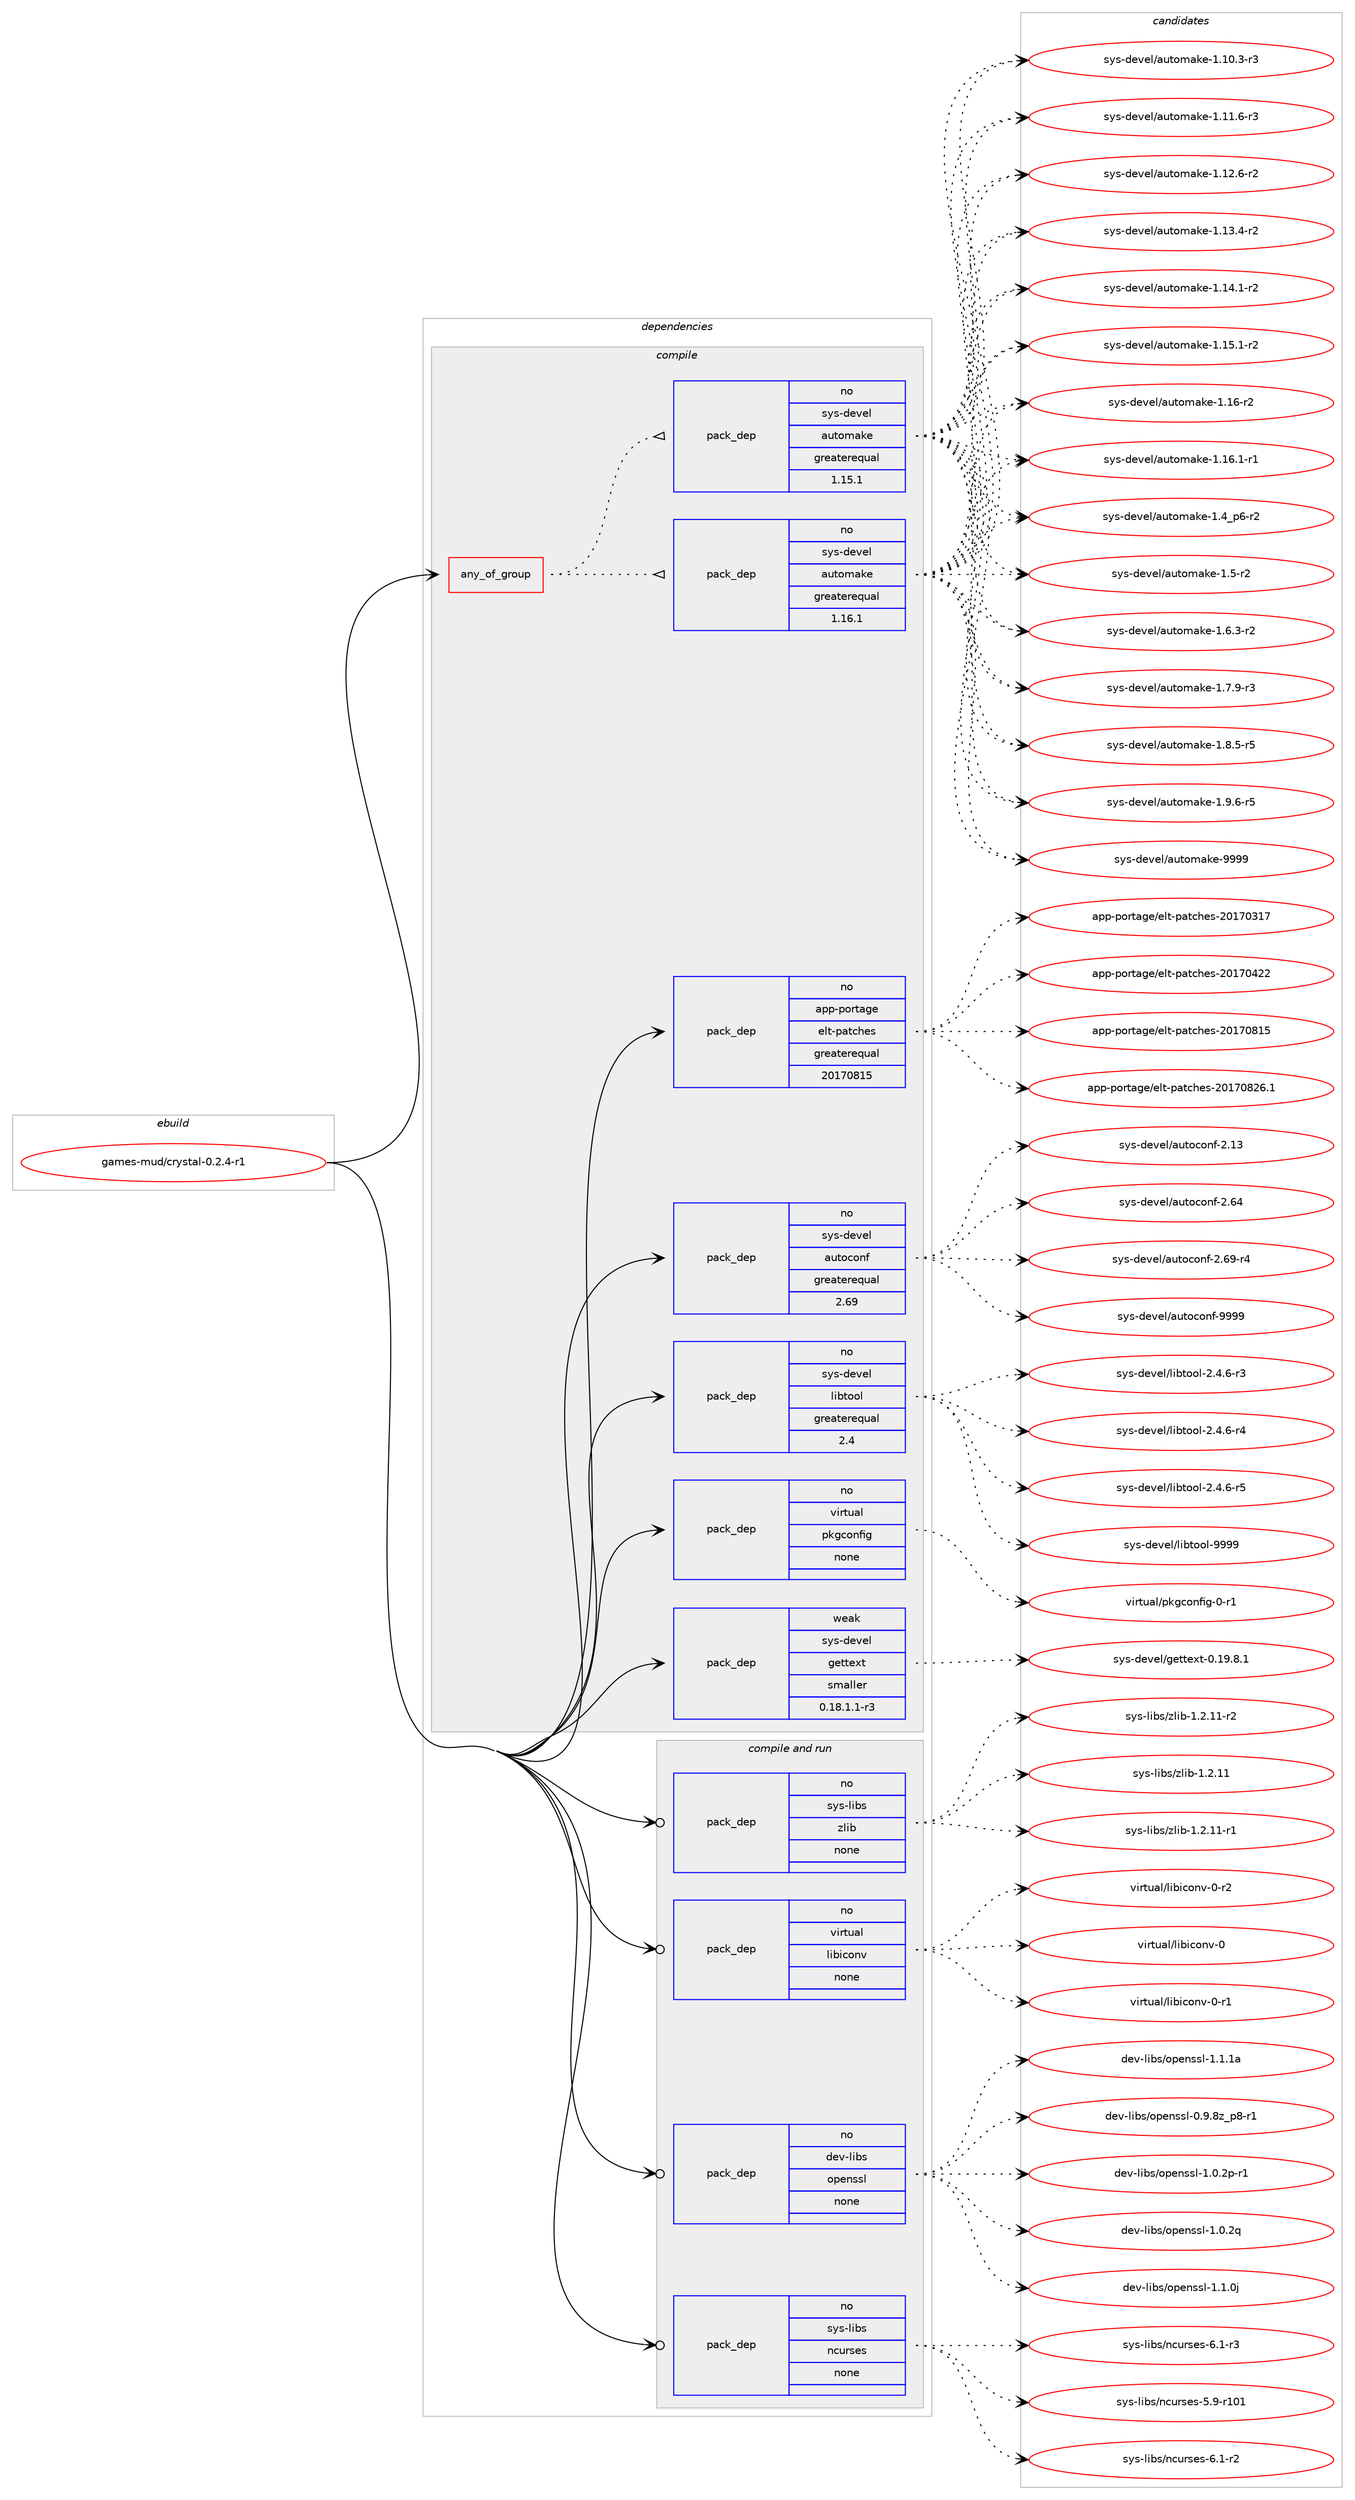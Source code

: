 digraph prolog {

# *************
# Graph options
# *************

newrank=true;
concentrate=true;
compound=true;
graph [rankdir=LR,fontname=Helvetica,fontsize=10,ranksep=1.5];#, ranksep=2.5, nodesep=0.2];
edge  [arrowhead=vee];
node  [fontname=Helvetica,fontsize=10];

# **********
# The ebuild
# **********

subgraph cluster_leftcol {
color=gray;
rank=same;
label=<<i>ebuild</i>>;
id [label="games-mud/crystal-0.2.4-r1", color=red, width=4, href="../games-mud/crystal-0.2.4-r1.svg"];
}

# ****************
# The dependencies
# ****************

subgraph cluster_midcol {
color=gray;
label=<<i>dependencies</i>>;
subgraph cluster_compile {
fillcolor="#eeeeee";
style=filled;
label=<<i>compile</i>>;
subgraph any99 {
dependency3701 [label=<<TABLE BORDER="0" CELLBORDER="1" CELLSPACING="0" CELLPADDING="4"><TR><TD CELLPADDING="10">any_of_group</TD></TR></TABLE>>, shape=none, color=red];subgraph pack3065 {
dependency3702 [label=<<TABLE BORDER="0" CELLBORDER="1" CELLSPACING="0" CELLPADDING="4" WIDTH="220"><TR><TD ROWSPAN="6" CELLPADDING="30">pack_dep</TD></TR><TR><TD WIDTH="110">no</TD></TR><TR><TD>sys-devel</TD></TR><TR><TD>automake</TD></TR><TR><TD>greaterequal</TD></TR><TR><TD>1.16.1</TD></TR></TABLE>>, shape=none, color=blue];
}
dependency3701:e -> dependency3702:w [weight=20,style="dotted",arrowhead="oinv"];
subgraph pack3066 {
dependency3703 [label=<<TABLE BORDER="0" CELLBORDER="1" CELLSPACING="0" CELLPADDING="4" WIDTH="220"><TR><TD ROWSPAN="6" CELLPADDING="30">pack_dep</TD></TR><TR><TD WIDTH="110">no</TD></TR><TR><TD>sys-devel</TD></TR><TR><TD>automake</TD></TR><TR><TD>greaterequal</TD></TR><TR><TD>1.15.1</TD></TR></TABLE>>, shape=none, color=blue];
}
dependency3701:e -> dependency3703:w [weight=20,style="dotted",arrowhead="oinv"];
}
id:e -> dependency3701:w [weight=20,style="solid",arrowhead="vee"];
subgraph pack3067 {
dependency3704 [label=<<TABLE BORDER="0" CELLBORDER="1" CELLSPACING="0" CELLPADDING="4" WIDTH="220"><TR><TD ROWSPAN="6" CELLPADDING="30">pack_dep</TD></TR><TR><TD WIDTH="110">no</TD></TR><TR><TD>app-portage</TD></TR><TR><TD>elt-patches</TD></TR><TR><TD>greaterequal</TD></TR><TR><TD>20170815</TD></TR></TABLE>>, shape=none, color=blue];
}
id:e -> dependency3704:w [weight=20,style="solid",arrowhead="vee"];
subgraph pack3068 {
dependency3705 [label=<<TABLE BORDER="0" CELLBORDER="1" CELLSPACING="0" CELLPADDING="4" WIDTH="220"><TR><TD ROWSPAN="6" CELLPADDING="30">pack_dep</TD></TR><TR><TD WIDTH="110">no</TD></TR><TR><TD>sys-devel</TD></TR><TR><TD>autoconf</TD></TR><TR><TD>greaterequal</TD></TR><TR><TD>2.69</TD></TR></TABLE>>, shape=none, color=blue];
}
id:e -> dependency3705:w [weight=20,style="solid",arrowhead="vee"];
subgraph pack3069 {
dependency3706 [label=<<TABLE BORDER="0" CELLBORDER="1" CELLSPACING="0" CELLPADDING="4" WIDTH="220"><TR><TD ROWSPAN="6" CELLPADDING="30">pack_dep</TD></TR><TR><TD WIDTH="110">no</TD></TR><TR><TD>sys-devel</TD></TR><TR><TD>libtool</TD></TR><TR><TD>greaterequal</TD></TR><TR><TD>2.4</TD></TR></TABLE>>, shape=none, color=blue];
}
id:e -> dependency3706:w [weight=20,style="solid",arrowhead="vee"];
subgraph pack3070 {
dependency3707 [label=<<TABLE BORDER="0" CELLBORDER="1" CELLSPACING="0" CELLPADDING="4" WIDTH="220"><TR><TD ROWSPAN="6" CELLPADDING="30">pack_dep</TD></TR><TR><TD WIDTH="110">no</TD></TR><TR><TD>virtual</TD></TR><TR><TD>pkgconfig</TD></TR><TR><TD>none</TD></TR><TR><TD></TD></TR></TABLE>>, shape=none, color=blue];
}
id:e -> dependency3707:w [weight=20,style="solid",arrowhead="vee"];
subgraph pack3071 {
dependency3708 [label=<<TABLE BORDER="0" CELLBORDER="1" CELLSPACING="0" CELLPADDING="4" WIDTH="220"><TR><TD ROWSPAN="6" CELLPADDING="30">pack_dep</TD></TR><TR><TD WIDTH="110">weak</TD></TR><TR><TD>sys-devel</TD></TR><TR><TD>gettext</TD></TR><TR><TD>smaller</TD></TR><TR><TD>0.18.1.1-r3</TD></TR></TABLE>>, shape=none, color=blue];
}
id:e -> dependency3708:w [weight=20,style="solid",arrowhead="vee"];
}
subgraph cluster_compileandrun {
fillcolor="#eeeeee";
style=filled;
label=<<i>compile and run</i>>;
subgraph pack3072 {
dependency3709 [label=<<TABLE BORDER="0" CELLBORDER="1" CELLSPACING="0" CELLPADDING="4" WIDTH="220"><TR><TD ROWSPAN="6" CELLPADDING="30">pack_dep</TD></TR><TR><TD WIDTH="110">no</TD></TR><TR><TD>dev-libs</TD></TR><TR><TD>openssl</TD></TR><TR><TD>none</TD></TR><TR><TD></TD></TR></TABLE>>, shape=none, color=blue];
}
id:e -> dependency3709:w [weight=20,style="solid",arrowhead="odotvee"];
subgraph pack3073 {
dependency3710 [label=<<TABLE BORDER="0" CELLBORDER="1" CELLSPACING="0" CELLPADDING="4" WIDTH="220"><TR><TD ROWSPAN="6" CELLPADDING="30">pack_dep</TD></TR><TR><TD WIDTH="110">no</TD></TR><TR><TD>sys-libs</TD></TR><TR><TD>ncurses</TD></TR><TR><TD>none</TD></TR><TR><TD></TD></TR></TABLE>>, shape=none, color=blue];
}
id:e -> dependency3710:w [weight=20,style="solid",arrowhead="odotvee"];
subgraph pack3074 {
dependency3711 [label=<<TABLE BORDER="0" CELLBORDER="1" CELLSPACING="0" CELLPADDING="4" WIDTH="220"><TR><TD ROWSPAN="6" CELLPADDING="30">pack_dep</TD></TR><TR><TD WIDTH="110">no</TD></TR><TR><TD>sys-libs</TD></TR><TR><TD>zlib</TD></TR><TR><TD>none</TD></TR><TR><TD></TD></TR></TABLE>>, shape=none, color=blue];
}
id:e -> dependency3711:w [weight=20,style="solid",arrowhead="odotvee"];
subgraph pack3075 {
dependency3712 [label=<<TABLE BORDER="0" CELLBORDER="1" CELLSPACING="0" CELLPADDING="4" WIDTH="220"><TR><TD ROWSPAN="6" CELLPADDING="30">pack_dep</TD></TR><TR><TD WIDTH="110">no</TD></TR><TR><TD>virtual</TD></TR><TR><TD>libiconv</TD></TR><TR><TD>none</TD></TR><TR><TD></TD></TR></TABLE>>, shape=none, color=blue];
}
id:e -> dependency3712:w [weight=20,style="solid",arrowhead="odotvee"];
}
subgraph cluster_run {
fillcolor="#eeeeee";
style=filled;
label=<<i>run</i>>;
}
}

# **************
# The candidates
# **************

subgraph cluster_choices {
rank=same;
color=gray;
label=<<i>candidates</i>>;

subgraph choice3065 {
color=black;
nodesep=1;
choice11512111545100101118101108479711711611110997107101454946494846514511451 [label="sys-devel/automake-1.10.3-r3", color=red, width=4,href="../sys-devel/automake-1.10.3-r3.svg"];
choice11512111545100101118101108479711711611110997107101454946494946544511451 [label="sys-devel/automake-1.11.6-r3", color=red, width=4,href="../sys-devel/automake-1.11.6-r3.svg"];
choice11512111545100101118101108479711711611110997107101454946495046544511450 [label="sys-devel/automake-1.12.6-r2", color=red, width=4,href="../sys-devel/automake-1.12.6-r2.svg"];
choice11512111545100101118101108479711711611110997107101454946495146524511450 [label="sys-devel/automake-1.13.4-r2", color=red, width=4,href="../sys-devel/automake-1.13.4-r2.svg"];
choice11512111545100101118101108479711711611110997107101454946495246494511450 [label="sys-devel/automake-1.14.1-r2", color=red, width=4,href="../sys-devel/automake-1.14.1-r2.svg"];
choice11512111545100101118101108479711711611110997107101454946495346494511450 [label="sys-devel/automake-1.15.1-r2", color=red, width=4,href="../sys-devel/automake-1.15.1-r2.svg"];
choice1151211154510010111810110847971171161111099710710145494649544511450 [label="sys-devel/automake-1.16-r2", color=red, width=4,href="../sys-devel/automake-1.16-r2.svg"];
choice11512111545100101118101108479711711611110997107101454946495446494511449 [label="sys-devel/automake-1.16.1-r1", color=red, width=4,href="../sys-devel/automake-1.16.1-r1.svg"];
choice115121115451001011181011084797117116111109971071014549465295112544511450 [label="sys-devel/automake-1.4_p6-r2", color=red, width=4,href="../sys-devel/automake-1.4_p6-r2.svg"];
choice11512111545100101118101108479711711611110997107101454946534511450 [label="sys-devel/automake-1.5-r2", color=red, width=4,href="../sys-devel/automake-1.5-r2.svg"];
choice115121115451001011181011084797117116111109971071014549465446514511450 [label="sys-devel/automake-1.6.3-r2", color=red, width=4,href="../sys-devel/automake-1.6.3-r2.svg"];
choice115121115451001011181011084797117116111109971071014549465546574511451 [label="sys-devel/automake-1.7.9-r3", color=red, width=4,href="../sys-devel/automake-1.7.9-r3.svg"];
choice115121115451001011181011084797117116111109971071014549465646534511453 [label="sys-devel/automake-1.8.5-r5", color=red, width=4,href="../sys-devel/automake-1.8.5-r5.svg"];
choice115121115451001011181011084797117116111109971071014549465746544511453 [label="sys-devel/automake-1.9.6-r5", color=red, width=4,href="../sys-devel/automake-1.9.6-r5.svg"];
choice115121115451001011181011084797117116111109971071014557575757 [label="sys-devel/automake-9999", color=red, width=4,href="../sys-devel/automake-9999.svg"];
dependency3702:e -> choice11512111545100101118101108479711711611110997107101454946494846514511451:w [style=dotted,weight="100"];
dependency3702:e -> choice11512111545100101118101108479711711611110997107101454946494946544511451:w [style=dotted,weight="100"];
dependency3702:e -> choice11512111545100101118101108479711711611110997107101454946495046544511450:w [style=dotted,weight="100"];
dependency3702:e -> choice11512111545100101118101108479711711611110997107101454946495146524511450:w [style=dotted,weight="100"];
dependency3702:e -> choice11512111545100101118101108479711711611110997107101454946495246494511450:w [style=dotted,weight="100"];
dependency3702:e -> choice11512111545100101118101108479711711611110997107101454946495346494511450:w [style=dotted,weight="100"];
dependency3702:e -> choice1151211154510010111810110847971171161111099710710145494649544511450:w [style=dotted,weight="100"];
dependency3702:e -> choice11512111545100101118101108479711711611110997107101454946495446494511449:w [style=dotted,weight="100"];
dependency3702:e -> choice115121115451001011181011084797117116111109971071014549465295112544511450:w [style=dotted,weight="100"];
dependency3702:e -> choice11512111545100101118101108479711711611110997107101454946534511450:w [style=dotted,weight="100"];
dependency3702:e -> choice115121115451001011181011084797117116111109971071014549465446514511450:w [style=dotted,weight="100"];
dependency3702:e -> choice115121115451001011181011084797117116111109971071014549465546574511451:w [style=dotted,weight="100"];
dependency3702:e -> choice115121115451001011181011084797117116111109971071014549465646534511453:w [style=dotted,weight="100"];
dependency3702:e -> choice115121115451001011181011084797117116111109971071014549465746544511453:w [style=dotted,weight="100"];
dependency3702:e -> choice115121115451001011181011084797117116111109971071014557575757:w [style=dotted,weight="100"];
}
subgraph choice3066 {
color=black;
nodesep=1;
choice11512111545100101118101108479711711611110997107101454946494846514511451 [label="sys-devel/automake-1.10.3-r3", color=red, width=4,href="../sys-devel/automake-1.10.3-r3.svg"];
choice11512111545100101118101108479711711611110997107101454946494946544511451 [label="sys-devel/automake-1.11.6-r3", color=red, width=4,href="../sys-devel/automake-1.11.6-r3.svg"];
choice11512111545100101118101108479711711611110997107101454946495046544511450 [label="sys-devel/automake-1.12.6-r2", color=red, width=4,href="../sys-devel/automake-1.12.6-r2.svg"];
choice11512111545100101118101108479711711611110997107101454946495146524511450 [label="sys-devel/automake-1.13.4-r2", color=red, width=4,href="../sys-devel/automake-1.13.4-r2.svg"];
choice11512111545100101118101108479711711611110997107101454946495246494511450 [label="sys-devel/automake-1.14.1-r2", color=red, width=4,href="../sys-devel/automake-1.14.1-r2.svg"];
choice11512111545100101118101108479711711611110997107101454946495346494511450 [label="sys-devel/automake-1.15.1-r2", color=red, width=4,href="../sys-devel/automake-1.15.1-r2.svg"];
choice1151211154510010111810110847971171161111099710710145494649544511450 [label="sys-devel/automake-1.16-r2", color=red, width=4,href="../sys-devel/automake-1.16-r2.svg"];
choice11512111545100101118101108479711711611110997107101454946495446494511449 [label="sys-devel/automake-1.16.1-r1", color=red, width=4,href="../sys-devel/automake-1.16.1-r1.svg"];
choice115121115451001011181011084797117116111109971071014549465295112544511450 [label="sys-devel/automake-1.4_p6-r2", color=red, width=4,href="../sys-devel/automake-1.4_p6-r2.svg"];
choice11512111545100101118101108479711711611110997107101454946534511450 [label="sys-devel/automake-1.5-r2", color=red, width=4,href="../sys-devel/automake-1.5-r2.svg"];
choice115121115451001011181011084797117116111109971071014549465446514511450 [label="sys-devel/automake-1.6.3-r2", color=red, width=4,href="../sys-devel/automake-1.6.3-r2.svg"];
choice115121115451001011181011084797117116111109971071014549465546574511451 [label="sys-devel/automake-1.7.9-r3", color=red, width=4,href="../sys-devel/automake-1.7.9-r3.svg"];
choice115121115451001011181011084797117116111109971071014549465646534511453 [label="sys-devel/automake-1.8.5-r5", color=red, width=4,href="../sys-devel/automake-1.8.5-r5.svg"];
choice115121115451001011181011084797117116111109971071014549465746544511453 [label="sys-devel/automake-1.9.6-r5", color=red, width=4,href="../sys-devel/automake-1.9.6-r5.svg"];
choice115121115451001011181011084797117116111109971071014557575757 [label="sys-devel/automake-9999", color=red, width=4,href="../sys-devel/automake-9999.svg"];
dependency3703:e -> choice11512111545100101118101108479711711611110997107101454946494846514511451:w [style=dotted,weight="100"];
dependency3703:e -> choice11512111545100101118101108479711711611110997107101454946494946544511451:w [style=dotted,weight="100"];
dependency3703:e -> choice11512111545100101118101108479711711611110997107101454946495046544511450:w [style=dotted,weight="100"];
dependency3703:e -> choice11512111545100101118101108479711711611110997107101454946495146524511450:w [style=dotted,weight="100"];
dependency3703:e -> choice11512111545100101118101108479711711611110997107101454946495246494511450:w [style=dotted,weight="100"];
dependency3703:e -> choice11512111545100101118101108479711711611110997107101454946495346494511450:w [style=dotted,weight="100"];
dependency3703:e -> choice1151211154510010111810110847971171161111099710710145494649544511450:w [style=dotted,weight="100"];
dependency3703:e -> choice11512111545100101118101108479711711611110997107101454946495446494511449:w [style=dotted,weight="100"];
dependency3703:e -> choice115121115451001011181011084797117116111109971071014549465295112544511450:w [style=dotted,weight="100"];
dependency3703:e -> choice11512111545100101118101108479711711611110997107101454946534511450:w [style=dotted,weight="100"];
dependency3703:e -> choice115121115451001011181011084797117116111109971071014549465446514511450:w [style=dotted,weight="100"];
dependency3703:e -> choice115121115451001011181011084797117116111109971071014549465546574511451:w [style=dotted,weight="100"];
dependency3703:e -> choice115121115451001011181011084797117116111109971071014549465646534511453:w [style=dotted,weight="100"];
dependency3703:e -> choice115121115451001011181011084797117116111109971071014549465746544511453:w [style=dotted,weight="100"];
dependency3703:e -> choice115121115451001011181011084797117116111109971071014557575757:w [style=dotted,weight="100"];
}
subgraph choice3067 {
color=black;
nodesep=1;
choice97112112451121111141169710310147101108116451129711699104101115455048495548514955 [label="app-portage/elt-patches-20170317", color=red, width=4,href="../app-portage/elt-patches-20170317.svg"];
choice97112112451121111141169710310147101108116451129711699104101115455048495548525050 [label="app-portage/elt-patches-20170422", color=red, width=4,href="../app-portage/elt-patches-20170422.svg"];
choice97112112451121111141169710310147101108116451129711699104101115455048495548564953 [label="app-portage/elt-patches-20170815", color=red, width=4,href="../app-portage/elt-patches-20170815.svg"];
choice971121124511211111411697103101471011081164511297116991041011154550484955485650544649 [label="app-portage/elt-patches-20170826.1", color=red, width=4,href="../app-portage/elt-patches-20170826.1.svg"];
dependency3704:e -> choice97112112451121111141169710310147101108116451129711699104101115455048495548514955:w [style=dotted,weight="100"];
dependency3704:e -> choice97112112451121111141169710310147101108116451129711699104101115455048495548525050:w [style=dotted,weight="100"];
dependency3704:e -> choice97112112451121111141169710310147101108116451129711699104101115455048495548564953:w [style=dotted,weight="100"];
dependency3704:e -> choice971121124511211111411697103101471011081164511297116991041011154550484955485650544649:w [style=dotted,weight="100"];
}
subgraph choice3068 {
color=black;
nodesep=1;
choice115121115451001011181011084797117116111991111101024550464951 [label="sys-devel/autoconf-2.13", color=red, width=4,href="../sys-devel/autoconf-2.13.svg"];
choice115121115451001011181011084797117116111991111101024550465452 [label="sys-devel/autoconf-2.64", color=red, width=4,href="../sys-devel/autoconf-2.64.svg"];
choice1151211154510010111810110847971171161119911111010245504654574511452 [label="sys-devel/autoconf-2.69-r4", color=red, width=4,href="../sys-devel/autoconf-2.69-r4.svg"];
choice115121115451001011181011084797117116111991111101024557575757 [label="sys-devel/autoconf-9999", color=red, width=4,href="../sys-devel/autoconf-9999.svg"];
dependency3705:e -> choice115121115451001011181011084797117116111991111101024550464951:w [style=dotted,weight="100"];
dependency3705:e -> choice115121115451001011181011084797117116111991111101024550465452:w [style=dotted,weight="100"];
dependency3705:e -> choice1151211154510010111810110847971171161119911111010245504654574511452:w [style=dotted,weight="100"];
dependency3705:e -> choice115121115451001011181011084797117116111991111101024557575757:w [style=dotted,weight="100"];
}
subgraph choice3069 {
color=black;
nodesep=1;
choice1151211154510010111810110847108105981161111111084550465246544511451 [label="sys-devel/libtool-2.4.6-r3", color=red, width=4,href="../sys-devel/libtool-2.4.6-r3.svg"];
choice1151211154510010111810110847108105981161111111084550465246544511452 [label="sys-devel/libtool-2.4.6-r4", color=red, width=4,href="../sys-devel/libtool-2.4.6-r4.svg"];
choice1151211154510010111810110847108105981161111111084550465246544511453 [label="sys-devel/libtool-2.4.6-r5", color=red, width=4,href="../sys-devel/libtool-2.4.6-r5.svg"];
choice1151211154510010111810110847108105981161111111084557575757 [label="sys-devel/libtool-9999", color=red, width=4,href="../sys-devel/libtool-9999.svg"];
dependency3706:e -> choice1151211154510010111810110847108105981161111111084550465246544511451:w [style=dotted,weight="100"];
dependency3706:e -> choice1151211154510010111810110847108105981161111111084550465246544511452:w [style=dotted,weight="100"];
dependency3706:e -> choice1151211154510010111810110847108105981161111111084550465246544511453:w [style=dotted,weight="100"];
dependency3706:e -> choice1151211154510010111810110847108105981161111111084557575757:w [style=dotted,weight="100"];
}
subgraph choice3070 {
color=black;
nodesep=1;
choice11810511411611797108471121071039911111010210510345484511449 [label="virtual/pkgconfig-0-r1", color=red, width=4,href="../virtual/pkgconfig-0-r1.svg"];
dependency3707:e -> choice11810511411611797108471121071039911111010210510345484511449:w [style=dotted,weight="100"];
}
subgraph choice3071 {
color=black;
nodesep=1;
choice1151211154510010111810110847103101116116101120116454846495746564649 [label="sys-devel/gettext-0.19.8.1", color=red, width=4,href="../sys-devel/gettext-0.19.8.1.svg"];
dependency3708:e -> choice1151211154510010111810110847103101116116101120116454846495746564649:w [style=dotted,weight="100"];
}
subgraph choice3072 {
color=black;
nodesep=1;
choice10010111845108105981154711111210111011511510845484657465612295112564511449 [label="dev-libs/openssl-0.9.8z_p8-r1", color=red, width=4,href="../dev-libs/openssl-0.9.8z_p8-r1.svg"];
choice1001011184510810598115471111121011101151151084549464846501124511449 [label="dev-libs/openssl-1.0.2p-r1", color=red, width=4,href="../dev-libs/openssl-1.0.2p-r1.svg"];
choice100101118451081059811547111112101110115115108454946484650113 [label="dev-libs/openssl-1.0.2q", color=red, width=4,href="../dev-libs/openssl-1.0.2q.svg"];
choice100101118451081059811547111112101110115115108454946494648106 [label="dev-libs/openssl-1.1.0j", color=red, width=4,href="../dev-libs/openssl-1.1.0j.svg"];
choice10010111845108105981154711111210111011511510845494649464997 [label="dev-libs/openssl-1.1.1a", color=red, width=4,href="../dev-libs/openssl-1.1.1a.svg"];
dependency3709:e -> choice10010111845108105981154711111210111011511510845484657465612295112564511449:w [style=dotted,weight="100"];
dependency3709:e -> choice1001011184510810598115471111121011101151151084549464846501124511449:w [style=dotted,weight="100"];
dependency3709:e -> choice100101118451081059811547111112101110115115108454946484650113:w [style=dotted,weight="100"];
dependency3709:e -> choice100101118451081059811547111112101110115115108454946494648106:w [style=dotted,weight="100"];
dependency3709:e -> choice10010111845108105981154711111210111011511510845494649464997:w [style=dotted,weight="100"];
}
subgraph choice3073 {
color=black;
nodesep=1;
choice115121115451081059811547110991171141151011154553465745114494849 [label="sys-libs/ncurses-5.9-r101", color=red, width=4,href="../sys-libs/ncurses-5.9-r101.svg"];
choice11512111545108105981154711099117114115101115455446494511450 [label="sys-libs/ncurses-6.1-r2", color=red, width=4,href="../sys-libs/ncurses-6.1-r2.svg"];
choice11512111545108105981154711099117114115101115455446494511451 [label="sys-libs/ncurses-6.1-r3", color=red, width=4,href="../sys-libs/ncurses-6.1-r3.svg"];
dependency3710:e -> choice115121115451081059811547110991171141151011154553465745114494849:w [style=dotted,weight="100"];
dependency3710:e -> choice11512111545108105981154711099117114115101115455446494511450:w [style=dotted,weight="100"];
dependency3710:e -> choice11512111545108105981154711099117114115101115455446494511451:w [style=dotted,weight="100"];
}
subgraph choice3074 {
color=black;
nodesep=1;
choice1151211154510810598115471221081059845494650464949 [label="sys-libs/zlib-1.2.11", color=red, width=4,href="../sys-libs/zlib-1.2.11.svg"];
choice11512111545108105981154712210810598454946504649494511449 [label="sys-libs/zlib-1.2.11-r1", color=red, width=4,href="../sys-libs/zlib-1.2.11-r1.svg"];
choice11512111545108105981154712210810598454946504649494511450 [label="sys-libs/zlib-1.2.11-r2", color=red, width=4,href="../sys-libs/zlib-1.2.11-r2.svg"];
dependency3711:e -> choice1151211154510810598115471221081059845494650464949:w [style=dotted,weight="100"];
dependency3711:e -> choice11512111545108105981154712210810598454946504649494511449:w [style=dotted,weight="100"];
dependency3711:e -> choice11512111545108105981154712210810598454946504649494511450:w [style=dotted,weight="100"];
}
subgraph choice3075 {
color=black;
nodesep=1;
choice118105114116117971084710810598105991111101184548 [label="virtual/libiconv-0", color=red, width=4,href="../virtual/libiconv-0.svg"];
choice1181051141161179710847108105981059911111011845484511449 [label="virtual/libiconv-0-r1", color=red, width=4,href="../virtual/libiconv-0-r1.svg"];
choice1181051141161179710847108105981059911111011845484511450 [label="virtual/libiconv-0-r2", color=red, width=4,href="../virtual/libiconv-0-r2.svg"];
dependency3712:e -> choice118105114116117971084710810598105991111101184548:w [style=dotted,weight="100"];
dependency3712:e -> choice1181051141161179710847108105981059911111011845484511449:w [style=dotted,weight="100"];
dependency3712:e -> choice1181051141161179710847108105981059911111011845484511450:w [style=dotted,weight="100"];
}
}

}
